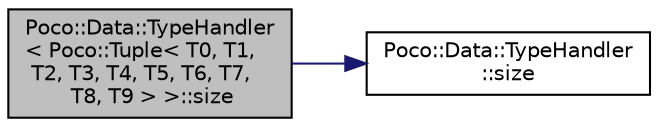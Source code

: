 digraph "Poco::Data::TypeHandler&lt; Poco::Tuple&lt; T0, T1, T2, T3, T4, T5, T6, T7, T8, T9 &gt; &gt;::size"
{
 // LATEX_PDF_SIZE
  edge [fontname="Helvetica",fontsize="10",labelfontname="Helvetica",labelfontsize="10"];
  node [fontname="Helvetica",fontsize="10",shape=record];
  rankdir="LR";
  Node1 [label="Poco::Data::TypeHandler\l\< Poco::Tuple\< T0, T1,\l T2, T3, T4, T5, T6, T7,\l T8, T9 \> \>::size",height=0.2,width=0.4,color="black", fillcolor="grey75", style="filled", fontcolor="black",tooltip=" "];
  Node1 -> Node2 [color="midnightblue",fontsize="10",style="solid",fontname="Helvetica"];
  Node2 [label="Poco::Data::TypeHandler\l::size",height=0.2,width=0.4,color="black", fillcolor="white", style="filled",URL="$classPoco_1_1Data_1_1TypeHandler.html#afedafb290457c7cac801ad8e82cea164",tooltip=" "];
}

